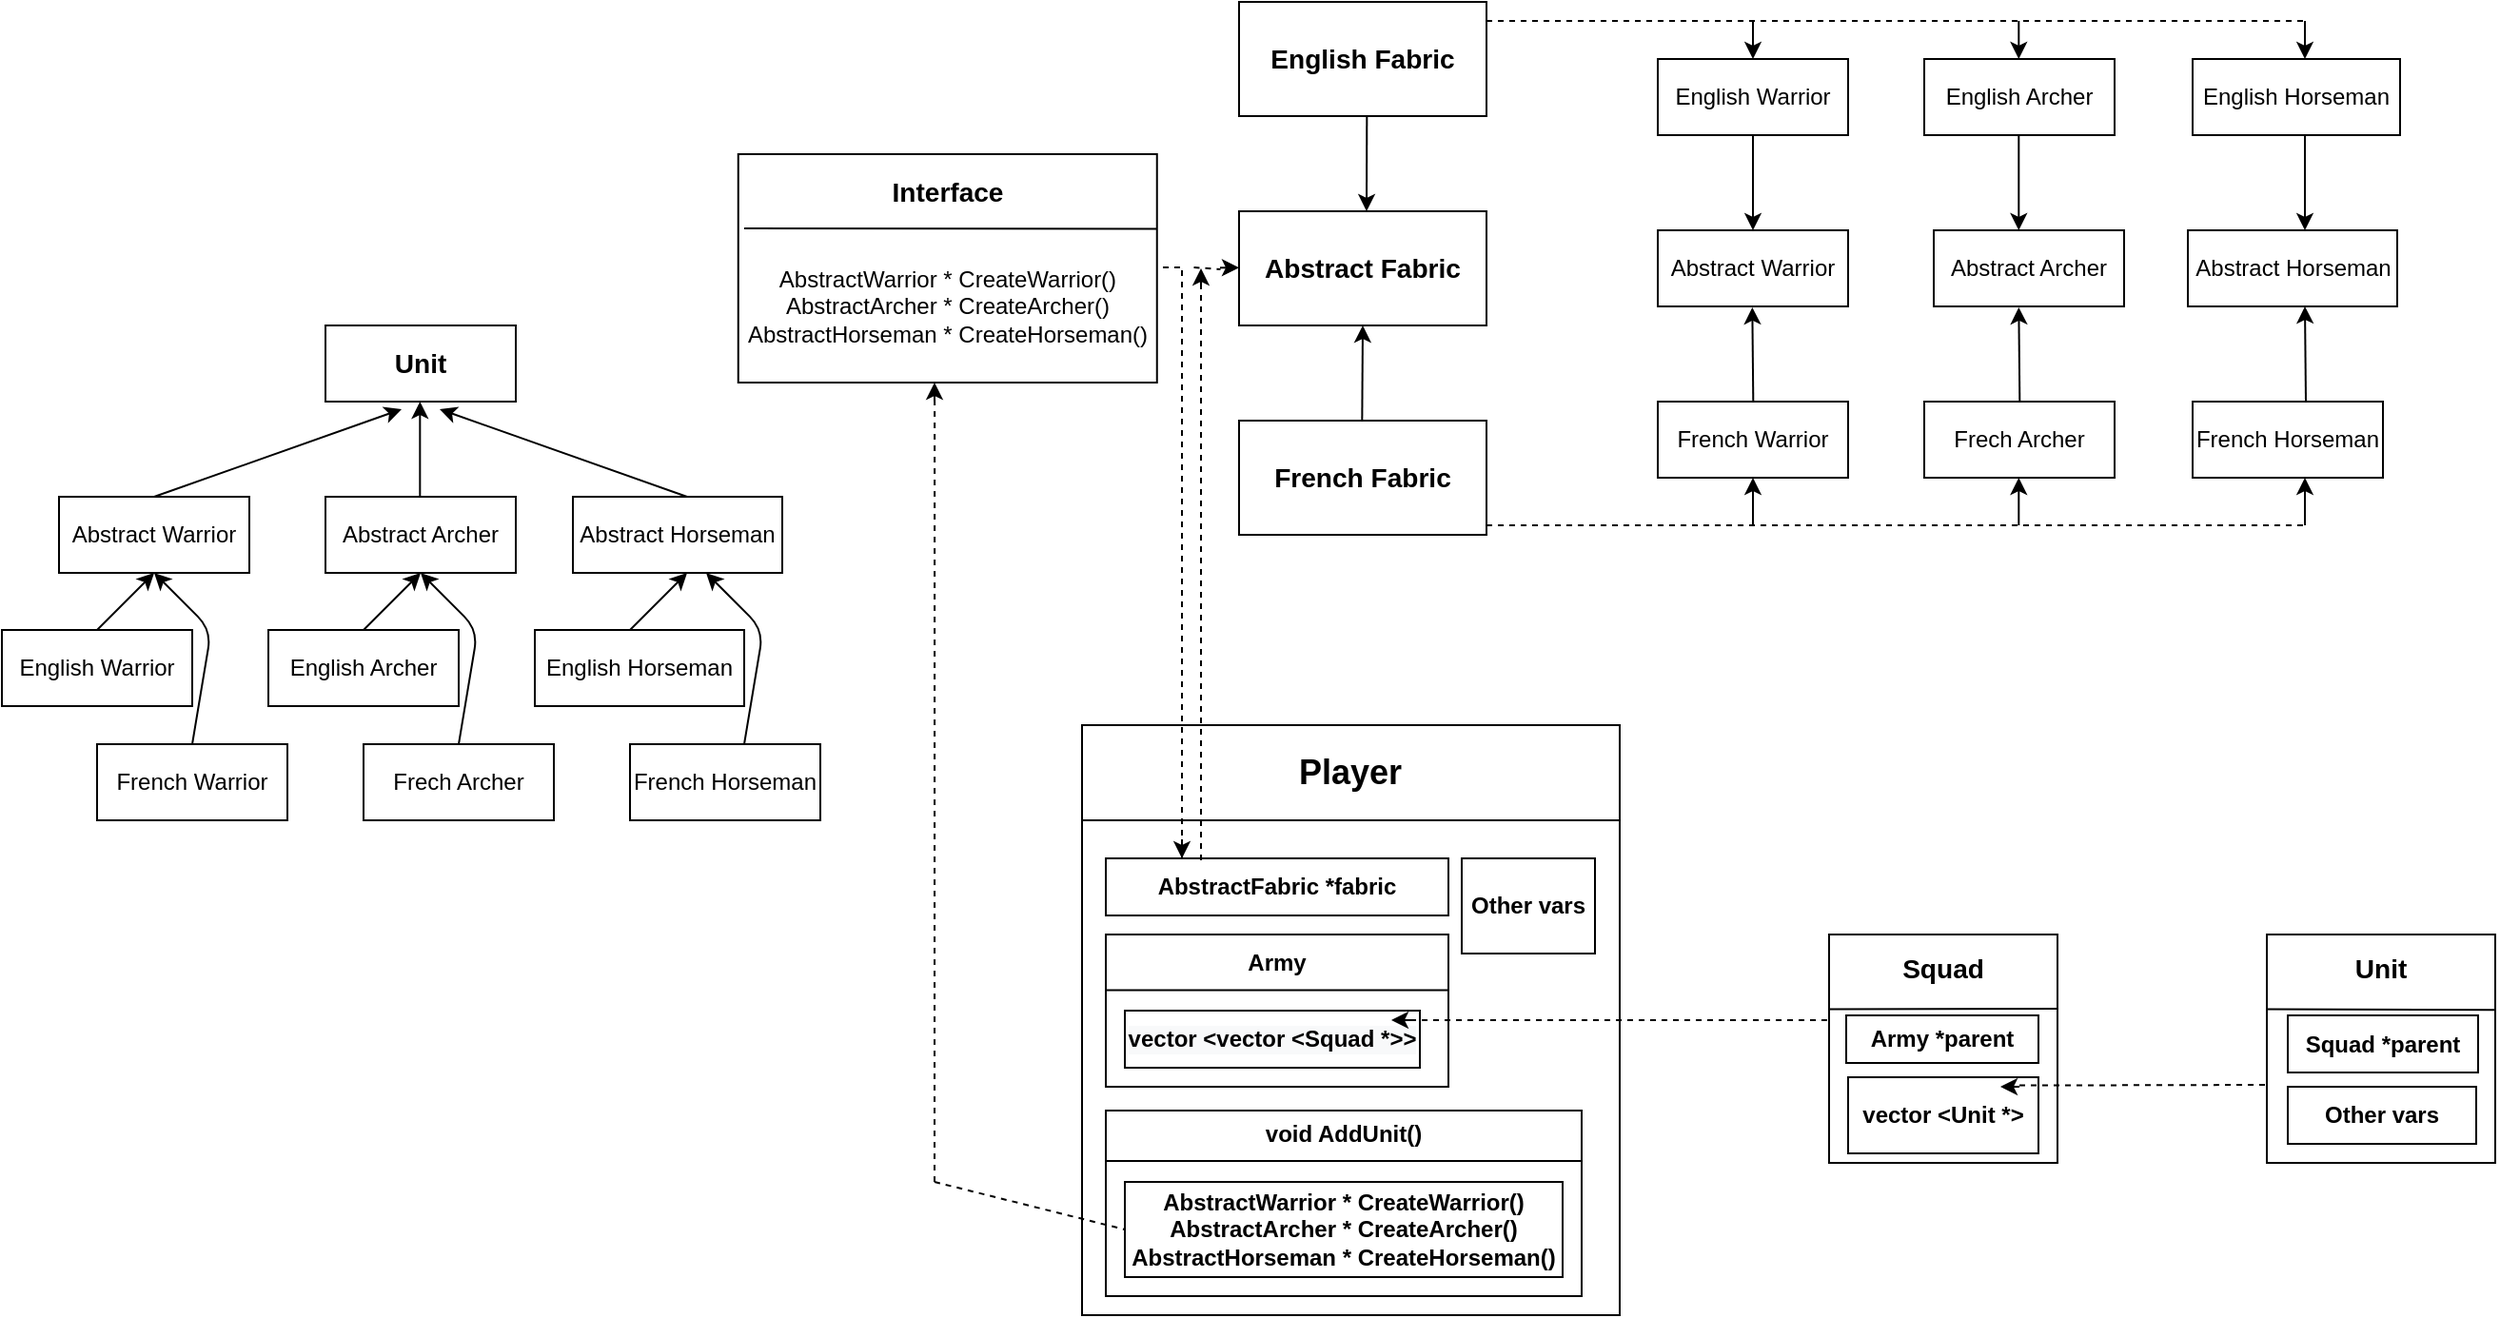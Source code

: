 <mxfile version="13.0.5" type="device"><diagram id="prtHgNgQTEPvFCAcTncT" name="Page-1"><mxGraphModel dx="2182" dy="1894" grid="1" gridSize="10" guides="1" tooltips="1" connect="1" arrows="1" fold="1" page="1" pageScale="1" pageWidth="827" pageHeight="1169" math="0" shadow="0"><root><mxCell id="0"/><mxCell id="1" parent="0"/><mxCell id="cOtL7AuRjTOd3_vPSQ3I-50" value="&lt;span&gt;Abstract Horseman&lt;/span&gt;" style="rounded=0;whiteSpace=wrap;html=1;" parent="1" vertex="1"><mxGeometry x="290" y="200" width="110" height="40" as="geometry"/></mxCell><mxCell id="cOtL7AuRjTOd3_vPSQ3I-3" value="&lt;h3&gt;Unit&lt;/h3&gt;" style="rounded=0;whiteSpace=wrap;html=1;" parent="1" vertex="1"><mxGeometry x="160" y="110" width="100" height="40" as="geometry"/></mxCell><mxCell id="cOtL7AuRjTOd3_vPSQ3I-5" value="&lt;span&gt;Abstract Warrior&lt;/span&gt;" style="rounded=0;whiteSpace=wrap;html=1;" parent="1" vertex="1"><mxGeometry x="20" y="200" width="100" height="40" as="geometry"/></mxCell><mxCell id="cOtL7AuRjTOd3_vPSQ3I-9" value="&lt;span&gt;Abstract Archer&lt;/span&gt;" style="rounded=0;whiteSpace=wrap;html=1;" parent="1" vertex="1"><mxGeometry x="160" y="200" width="100" height="40" as="geometry"/></mxCell><mxCell id="cOtL7AuRjTOd3_vPSQ3I-17" value="" style="endArrow=classic;html=1;" parent="1" edge="1"><mxGeometry width="50" height="50" relative="1" as="geometry"><mxPoint x="70" y="200" as="sourcePoint"/><mxPoint x="200" y="154" as="targetPoint"/></mxGeometry></mxCell><mxCell id="cOtL7AuRjTOd3_vPSQ3I-19" value="" style="endArrow=classic;html=1;" parent="1" edge="1"><mxGeometry width="50" height="50" relative="1" as="geometry"><mxPoint x="350" y="200" as="sourcePoint"/><mxPoint x="220" y="154" as="targetPoint"/></mxGeometry></mxCell><mxCell id="cOtL7AuRjTOd3_vPSQ3I-21" value="" style="endArrow=classic;html=1;" parent="1" edge="1"><mxGeometry width="50" height="50" relative="1" as="geometry"><mxPoint x="209.66" y="200" as="sourcePoint"/><mxPoint x="209.66" y="150" as="targetPoint"/></mxGeometry></mxCell><mxCell id="cOtL7AuRjTOd3_vPSQ3I-22" value="&lt;span&gt;English&amp;nbsp;Warrior&lt;/span&gt;" style="rounded=0;whiteSpace=wrap;html=1;" parent="1" vertex="1"><mxGeometry x="-10" y="270" width="100" height="40" as="geometry"/></mxCell><mxCell id="cOtL7AuRjTOd3_vPSQ3I-23" value="&lt;span&gt;French Warrior&lt;/span&gt;" style="rounded=0;whiteSpace=wrap;html=1;" parent="1" vertex="1"><mxGeometry x="40" y="330" width="100" height="40" as="geometry"/></mxCell><mxCell id="cOtL7AuRjTOd3_vPSQ3I-25" value="&lt;span&gt;Frech Archer&lt;/span&gt;" style="rounded=0;whiteSpace=wrap;html=1;" parent="1" vertex="1"><mxGeometry x="180" y="330" width="100" height="40" as="geometry"/></mxCell><mxCell id="cOtL7AuRjTOd3_vPSQ3I-26" value="&lt;span&gt;English Horseman&lt;/span&gt;" style="rounded=0;whiteSpace=wrap;html=1;" parent="1" vertex="1"><mxGeometry x="270" y="270" width="110" height="40" as="geometry"/></mxCell><mxCell id="cOtL7AuRjTOd3_vPSQ3I-27" value="&lt;span&gt;English Archer&lt;/span&gt;" style="rounded=0;whiteSpace=wrap;html=1;" parent="1" vertex="1"><mxGeometry x="130" y="270" width="100" height="40" as="geometry"/></mxCell><mxCell id="cOtL7AuRjTOd3_vPSQ3I-31" value="&lt;span&gt;French Horseman&lt;/span&gt;" style="rounded=0;whiteSpace=wrap;html=1;" parent="1" vertex="1"><mxGeometry x="320" y="330" width="100" height="40" as="geometry"/></mxCell><mxCell id="cOtL7AuRjTOd3_vPSQ3I-32" value="" style="endArrow=classic;html=1;" parent="1" edge="1"><mxGeometry width="50" height="50" relative="1" as="geometry"><mxPoint x="40" y="270" as="sourcePoint"/><mxPoint x="70" y="240" as="targetPoint"/></mxGeometry></mxCell><mxCell id="cOtL7AuRjTOd3_vPSQ3I-35" value="" style="endArrow=classic;html=1;" parent="1" edge="1"><mxGeometry width="50" height="50" relative="1" as="geometry"><mxPoint x="180" y="270" as="sourcePoint"/><mxPoint x="210" y="240" as="targetPoint"/></mxGeometry></mxCell><mxCell id="cOtL7AuRjTOd3_vPSQ3I-36" value="" style="endArrow=classic;html=1;" parent="1" edge="1"><mxGeometry width="50" height="50" relative="1" as="geometry"><mxPoint x="320" y="270" as="sourcePoint"/><mxPoint x="350" y="240" as="targetPoint"/></mxGeometry></mxCell><mxCell id="cOtL7AuRjTOd3_vPSQ3I-37" value="" style="endArrow=classic;html=1;" parent="1" edge="1"><mxGeometry width="50" height="50" relative="1" as="geometry"><mxPoint x="90" y="330" as="sourcePoint"/><mxPoint x="70" y="240" as="targetPoint"/><Array as="points"><mxPoint x="100" y="270"/></Array></mxGeometry></mxCell><mxCell id="cOtL7AuRjTOd3_vPSQ3I-38" value="" style="endArrow=classic;html=1;" parent="1" edge="1"><mxGeometry width="50" height="50" relative="1" as="geometry"><mxPoint x="230" y="330" as="sourcePoint"/><mxPoint x="210" y="240" as="targetPoint"/><Array as="points"><mxPoint x="240" y="270"/></Array></mxGeometry></mxCell><mxCell id="cOtL7AuRjTOd3_vPSQ3I-39" value="" style="endArrow=classic;html=1;" parent="1" edge="1"><mxGeometry width="50" height="50" relative="1" as="geometry"><mxPoint x="380" y="330" as="sourcePoint"/><mxPoint x="360" y="240" as="targetPoint"/><Array as="points"><mxPoint x="390" y="270"/></Array></mxGeometry></mxCell><mxCell id="cOtL7AuRjTOd3_vPSQ3I-59" value="&lt;h3&gt;Abstract Fabric&lt;/h3&gt;" style="rounded=0;whiteSpace=wrap;html=1;fontFamily=Helvetica;" parent="1" vertex="1"><mxGeometry x="640" y="50" width="130" height="60" as="geometry"/></mxCell><mxCell id="cOtL7AuRjTOd3_vPSQ3I-61" value="&lt;h3&gt;English Fabric&lt;/h3&gt;" style="rounded=0;whiteSpace=wrap;html=1;fontFamily=Helvetica;" parent="1" vertex="1"><mxGeometry x="640" y="-60" width="130" height="60" as="geometry"/></mxCell><mxCell id="cOtL7AuRjTOd3_vPSQ3I-62" value="&lt;h3&gt;French Fabric&lt;/h3&gt;" style="rounded=0;whiteSpace=wrap;html=1;fontFamily=Helvetica;" parent="1" vertex="1"><mxGeometry x="640" y="160" width="130" height="60" as="geometry"/></mxCell><mxCell id="cOtL7AuRjTOd3_vPSQ3I-66" value="" style="endArrow=classic;html=1;fontFamily=Helvetica;" parent="1" edge="1"><mxGeometry width="50" height="50" relative="1" as="geometry"><mxPoint x="707.16" as="sourcePoint"/><mxPoint x="707" y="50" as="targetPoint"/></mxGeometry></mxCell><mxCell id="cOtL7AuRjTOd3_vPSQ3I-67" value="" style="endArrow=classic;html=1;fontFamily=Helvetica;entryX=0.5;entryY=1;entryDx=0;entryDy=0;" parent="1" target="cOtL7AuRjTOd3_vPSQ3I-59" edge="1"><mxGeometry width="50" height="50" relative="1" as="geometry"><mxPoint x="704.66" y="160" as="sourcePoint"/><mxPoint x="705" y="120" as="targetPoint"/></mxGeometry></mxCell><mxCell id="cOtL7AuRjTOd3_vPSQ3I-69" value="&lt;span&gt;English&amp;nbsp;Warrior&lt;/span&gt;" style="rounded=0;whiteSpace=wrap;html=1;" parent="1" vertex="1"><mxGeometry x="860" y="-30" width="100" height="40" as="geometry"/></mxCell><mxCell id="cOtL7AuRjTOd3_vPSQ3I-70" value="&lt;span&gt;English Archer&lt;/span&gt;" style="rounded=0;whiteSpace=wrap;html=1;" parent="1" vertex="1"><mxGeometry x="1000" y="-30" width="100" height="40" as="geometry"/></mxCell><mxCell id="cOtL7AuRjTOd3_vPSQ3I-71" value="&lt;span&gt;English Horseman&lt;/span&gt;" style="rounded=0;whiteSpace=wrap;html=1;" parent="1" vertex="1"><mxGeometry x="1141" y="-30" width="109" height="40" as="geometry"/></mxCell><mxCell id="cOtL7AuRjTOd3_vPSQ3I-73" value="&lt;span&gt;French Warrior&lt;/span&gt;" style="rounded=0;whiteSpace=wrap;html=1;" parent="1" vertex="1"><mxGeometry x="860" y="150" width="100" height="40" as="geometry"/></mxCell><mxCell id="cOtL7AuRjTOd3_vPSQ3I-74" value="&lt;span&gt;Frech Archer&lt;/span&gt;" style="rounded=0;whiteSpace=wrap;html=1;" parent="1" vertex="1"><mxGeometry x="1000" y="150" width="100" height="40" as="geometry"/></mxCell><mxCell id="cOtL7AuRjTOd3_vPSQ3I-75" value="&lt;span&gt;French Horseman&lt;/span&gt;" style="rounded=0;whiteSpace=wrap;html=1;" parent="1" vertex="1"><mxGeometry x="1141" y="150" width="100" height="40" as="geometry"/></mxCell><mxCell id="cOtL7AuRjTOd3_vPSQ3I-85" value="" style="endArrow=classic;html=1;fontFamily=Helvetica;entryX=0.5;entryY=1;entryDx=0;entryDy=0;" parent="1" target="cOtL7AuRjTOd3_vPSQ3I-73" edge="1"><mxGeometry width="50" height="50" relative="1" as="geometry"><mxPoint x="910" y="215" as="sourcePoint"/><mxPoint x="960" y="165" as="targetPoint"/></mxGeometry></mxCell><mxCell id="cOtL7AuRjTOd3_vPSQ3I-87" value="" style="endArrow=classic;html=1;fontFamily=Helvetica;entryX=0.5;entryY=1;entryDx=0;entryDy=0;" parent="1" edge="1"><mxGeometry width="50" height="50" relative="1" as="geometry"><mxPoint x="1049.66" y="215" as="sourcePoint"/><mxPoint x="1049.66" y="190" as="targetPoint"/></mxGeometry></mxCell><mxCell id="cOtL7AuRjTOd3_vPSQ3I-88" value="" style="endArrow=classic;html=1;fontFamily=Helvetica;entryX=0.5;entryY=1;entryDx=0;entryDy=0;" parent="1" edge="1"><mxGeometry width="50" height="50" relative="1" as="geometry"><mxPoint x="1200" y="215" as="sourcePoint"/><mxPoint x="1200" y="190" as="targetPoint"/></mxGeometry></mxCell><mxCell id="cOtL7AuRjTOd3_vPSQ3I-90" value="" style="endArrow=classic;html=1;fontFamily=Helvetica;entryX=0.5;entryY=0;entryDx=0;entryDy=0;" parent="1" target="cOtL7AuRjTOd3_vPSQ3I-69" edge="1"><mxGeometry width="50" height="50" relative="1" as="geometry"><mxPoint x="910" y="-50" as="sourcePoint"/><mxPoint x="960" y="-100" as="targetPoint"/></mxGeometry></mxCell><mxCell id="cOtL7AuRjTOd3_vPSQ3I-93" value="" style="endArrow=classic;html=1;fontFamily=Helvetica;entryX=0.5;entryY=0;entryDx=0;entryDy=0;" parent="1" edge="1"><mxGeometry width="50" height="50" relative="1" as="geometry"><mxPoint x="1049.66" y="-50" as="sourcePoint"/><mxPoint x="1049.66" y="-30" as="targetPoint"/></mxGeometry></mxCell><mxCell id="cOtL7AuRjTOd3_vPSQ3I-94" value="" style="endArrow=classic;html=1;fontFamily=Helvetica;" parent="1" edge="1"><mxGeometry width="50" height="50" relative="1" as="geometry"><mxPoint x="1200" y="-50" as="sourcePoint"/><mxPoint x="1200" y="-30" as="targetPoint"/></mxGeometry></mxCell><mxCell id="cOtL7AuRjTOd3_vPSQ3I-95" value="&lt;span&gt;Abstract Warrior&lt;/span&gt;" style="rounded=0;whiteSpace=wrap;html=1;" parent="1" vertex="1"><mxGeometry x="860" y="60" width="100" height="40" as="geometry"/></mxCell><mxCell id="cOtL7AuRjTOd3_vPSQ3I-96" value="&lt;span&gt;Abstract Archer&lt;/span&gt;" style="rounded=0;whiteSpace=wrap;html=1;" parent="1" vertex="1"><mxGeometry x="1005" y="60" width="100" height="40" as="geometry"/></mxCell><mxCell id="cOtL7AuRjTOd3_vPSQ3I-99" value="&lt;span&gt;Abstract Horseman&lt;/span&gt;" style="rounded=0;whiteSpace=wrap;html=1;" parent="1" vertex="1"><mxGeometry x="1138.5" y="60" width="110" height="40" as="geometry"/></mxCell><mxCell id="cOtL7AuRjTOd3_vPSQ3I-102" value="" style="endArrow=classic;html=1;fontFamily=Helvetica;entryX=0.445;entryY=1.011;entryDx=0;entryDy=0;entryPerimeter=0;" parent="1" edge="1"><mxGeometry width="50" height="50" relative="1" as="geometry"><mxPoint x="1050.16" y="150" as="sourcePoint"/><mxPoint x="1049.66" y="100.44" as="targetPoint"/></mxGeometry></mxCell><mxCell id="cOtL7AuRjTOd3_vPSQ3I-103" value="" style="endArrow=classic;html=1;fontFamily=Helvetica;entryX=0.445;entryY=1.011;entryDx=0;entryDy=0;entryPerimeter=0;" parent="1" edge="1"><mxGeometry width="50" height="50" relative="1" as="geometry"><mxPoint x="1200.5" y="149.56" as="sourcePoint"/><mxPoint x="1200" y="100.0" as="targetPoint"/></mxGeometry></mxCell><mxCell id="cOtL7AuRjTOd3_vPSQ3I-104" value="" style="endArrow=classic;html=1;fontFamily=Helvetica;entryX=0.5;entryY=0;entryDx=0;entryDy=0;" parent="1" target="cOtL7AuRjTOd3_vPSQ3I-95" edge="1"><mxGeometry width="50" height="50" relative="1" as="geometry"><mxPoint x="910" y="10" as="sourcePoint"/><mxPoint x="960" y="-40" as="targetPoint"/></mxGeometry></mxCell><mxCell id="cOtL7AuRjTOd3_vPSQ3I-105" value="" style="endArrow=classic;html=1;fontFamily=Helvetica;entryX=0.5;entryY=0;entryDx=0;entryDy=0;" parent="1" edge="1"><mxGeometry width="50" height="50" relative="1" as="geometry"><mxPoint x="1049.66" y="10" as="sourcePoint"/><mxPoint x="1049.66" y="60" as="targetPoint"/></mxGeometry></mxCell><mxCell id="cOtL7AuRjTOd3_vPSQ3I-106" value="" style="endArrow=classic;html=1;fontFamily=Helvetica;entryX=0.5;entryY=0;entryDx=0;entryDy=0;" parent="1" edge="1"><mxGeometry width="50" height="50" relative="1" as="geometry"><mxPoint x="1200" y="10" as="sourcePoint"/><mxPoint x="1200" y="60" as="targetPoint"/></mxGeometry></mxCell><mxCell id="cOtL7AuRjTOd3_vPSQ3I-107" value="" style="endArrow=classic;html=1;fontFamily=Helvetica;entryX=0.445;entryY=1.011;entryDx=0;entryDy=0;entryPerimeter=0;" parent="1" edge="1"><mxGeometry width="50" height="50" relative="1" as="geometry"><mxPoint x="910.16" y="150" as="sourcePoint"/><mxPoint x="909.66" y="100.44" as="targetPoint"/></mxGeometry></mxCell><mxCell id="cOtL7AuRjTOd3_vPSQ3I-108" value="" style="endArrow=none;dashed=1;html=1;fontFamily=Helvetica;" parent="1" edge="1"><mxGeometry width="50" height="50" relative="1" as="geometry"><mxPoint x="770" y="-50" as="sourcePoint"/><mxPoint x="1200" y="-50" as="targetPoint"/></mxGeometry></mxCell><mxCell id="cOtL7AuRjTOd3_vPSQ3I-109" value="" style="endArrow=none;dashed=1;html=1;fontFamily=Helvetica;" parent="1" edge="1"><mxGeometry width="50" height="50" relative="1" as="geometry"><mxPoint x="770" y="215" as="sourcePoint"/><mxPoint x="1200" y="215" as="targetPoint"/></mxGeometry></mxCell><mxCell id="cOtL7AuRjTOd3_vPSQ3I-110" value="&lt;h3 style=&quot;color: rgb(0 , 0 , 0) ; font-family: &amp;#34;helvetica&amp;#34; ; font-style: normal ; letter-spacing: normal ; text-align: center ; text-indent: 0px ; text-transform: none ; word-spacing: 0px ; background-color: rgb(248 , 249 , 250)&quot;&gt;&lt;br&gt;&lt;/h3&gt;" style="rounded=0;whiteSpace=wrap;html=1;fontFamily=Helvetica;" parent="1" vertex="1"><mxGeometry x="376.88" y="20" width="220" height="120" as="geometry"/></mxCell><mxCell id="cOtL7AuRjTOd3_vPSQ3I-114" value="" style="endArrow=classic;html=1;fontFamily=Helvetica;" parent="1" edge="1"><mxGeometry width="50" height="50" relative="1" as="geometry"><mxPoint x="630" y="79.66" as="sourcePoint"/><mxPoint x="640" y="79.66" as="targetPoint"/></mxGeometry></mxCell><mxCell id="cOtL7AuRjTOd3_vPSQ3I-115" value="" style="rounded=0;whiteSpace=wrap;html=1;fontFamily=Helvetica;" parent="1" vertex="1"><mxGeometry x="557.5" y="320" width="282.5" height="310" as="geometry"/></mxCell><mxCell id="cOtL7AuRjTOd3_vPSQ3I-116" value="&lt;h2&gt;Player&lt;/h2&gt;" style="text;html=1;strokeColor=none;fillColor=none;align=center;verticalAlign=middle;whiteSpace=wrap;rounded=0;fontFamily=Helvetica;" parent="1" vertex="1"><mxGeometry x="616.25" y="325" width="165" height="40" as="geometry"/></mxCell><mxCell id="cOtL7AuRjTOd3_vPSQ3I-117" value="" style="endArrow=none;html=1;fontFamily=Helvetica;" parent="1" target="cOtL7AuRjTOd3_vPSQ3I-115" edge="1"><mxGeometry width="50" height="50" relative="1" as="geometry"><mxPoint x="557.5" y="370" as="sourcePoint"/><mxPoint x="840" y="380" as="targetPoint"/></mxGeometry></mxCell><mxCell id="cOtL7AuRjTOd3_vPSQ3I-118" value="" style="rounded=0;whiteSpace=wrap;html=1;fontFamily=Helvetica;" parent="1" vertex="1"><mxGeometry x="570" y="390" width="180" height="30" as="geometry"/></mxCell><mxCell id="cOtL7AuRjTOd3_vPSQ3I-119" value="&lt;h4&gt;AbstractFabric *fabric&lt;/h4&gt;" style="text;html=1;strokeColor=none;fillColor=none;align=center;verticalAlign=middle;whiteSpace=wrap;rounded=0;fontFamily=Helvetica;" parent="1" vertex="1"><mxGeometry x="580" y="395" width="160" height="20" as="geometry"/></mxCell><mxCell id="cOtL7AuRjTOd3_vPSQ3I-120" value="" style="rounded=0;whiteSpace=wrap;html=1;fontFamily=Helvetica;" parent="1" vertex="1"><mxGeometry x="570" y="430" width="180" height="80" as="geometry"/></mxCell><mxCell id="cOtL7AuRjTOd3_vPSQ3I-121" value="&lt;h4&gt;Army&lt;/h4&gt;" style="text;html=1;strokeColor=none;fillColor=none;align=center;verticalAlign=middle;whiteSpace=wrap;rounded=0;fontFamily=Helvetica;" parent="1" vertex="1"><mxGeometry x="575" y="430" width="170" height="30" as="geometry"/></mxCell><mxCell id="cOtL7AuRjTOd3_vPSQ3I-122" value="" style="endArrow=none;html=1;fontFamily=Helvetica;" parent="1" target="cOtL7AuRjTOd3_vPSQ3I-120" edge="1"><mxGeometry width="50" height="50" relative="1" as="geometry"><mxPoint x="570" y="460" as="sourcePoint"/><mxPoint x="620" y="410" as="targetPoint"/></mxGeometry></mxCell><mxCell id="cOtL7AuRjTOd3_vPSQ3I-124" value="" style="endArrow=none;html=1;fontFamily=Helvetica;" parent="1" edge="1"><mxGeometry width="50" height="50" relative="1" as="geometry"><mxPoint x="570" y="459.31" as="sourcePoint"/><mxPoint x="750" y="459.31" as="targetPoint"/></mxGeometry></mxCell><mxCell id="cOtL7AuRjTOd3_vPSQ3I-126" value="&lt;meta http-equiv=&quot;content-type&quot; content=&quot;text/html; charset=utf-8&quot;&gt;&lt;h4 style=&quot;color: rgb(0, 0, 0); font-family: Helvetica; font-size: 12px; font-style: normal; font-variant-ligatures: normal; font-variant-caps: normal; letter-spacing: normal; orphans: 2; text-align: center; text-indent: 0px; text-transform: none; widows: 2; word-spacing: 0px; -webkit-text-stroke-width: 0px; background-color: rgb(248, 249, 250); text-decoration-style: initial; text-decoration-color: initial;&quot;&gt;vector &amp;lt;vector &amp;lt;Squad *&amp;gt;&amp;gt;&lt;/h4&gt;" style="rounded=0;whiteSpace=wrap;html=1;fontFamily=Helvetica;" parent="1" vertex="1"><mxGeometry x="580" y="470" width="155" height="30" as="geometry"/></mxCell><mxCell id="cOtL7AuRjTOd3_vPSQ3I-128" value="" style="endArrow=none;dashed=1;html=1;fontFamily=Helvetica;" parent="1" edge="1"><mxGeometry width="50" height="50" relative="1" as="geometry"><mxPoint x="730" y="475" as="sourcePoint"/><mxPoint x="950" y="475" as="targetPoint"/></mxGeometry></mxCell><mxCell id="cOtL7AuRjTOd3_vPSQ3I-130" value="" style="endArrow=classic;html=1;fontFamily=Helvetica;" parent="1" edge="1"><mxGeometry width="50" height="50" relative="1" as="geometry"><mxPoint x="730" y="475" as="sourcePoint"/><mxPoint x="720" y="475" as="targetPoint"/></mxGeometry></mxCell><mxCell id="cOtL7AuRjTOd3_vPSQ3I-132" value="" style="rounded=0;whiteSpace=wrap;html=1;fontFamily=Helvetica;" parent="1" vertex="1"><mxGeometry x="950" y="430" width="120" height="120" as="geometry"/></mxCell><mxCell id="cOtL7AuRjTOd3_vPSQ3I-133" value="" style="endArrow=none;html=1;fontFamily=Helvetica;" parent="1" edge="1"><mxGeometry width="50" height="50" relative="1" as="geometry"><mxPoint x="950" y="469.31" as="sourcePoint"/><mxPoint x="1070" y="469" as="targetPoint"/></mxGeometry></mxCell><mxCell id="cOtL7AuRjTOd3_vPSQ3I-134" value="&lt;h3&gt;Squad&lt;/h3&gt;" style="text;html=1;strokeColor=none;fillColor=none;align=center;verticalAlign=middle;whiteSpace=wrap;rounded=0;fontFamily=Helvetica;" parent="1" vertex="1"><mxGeometry x="970" y="430" width="80" height="35" as="geometry"/></mxCell><mxCell id="cOtL7AuRjTOd3_vPSQ3I-136" value="&lt;h4&gt;vector &amp;lt;Unit *&amp;gt;&lt;/h4&gt;" style="rounded=0;whiteSpace=wrap;html=1;fontFamily=Helvetica;" parent="1" vertex="1"><mxGeometry x="960" y="505" width="100" height="40" as="geometry"/></mxCell><mxCell id="cOtL7AuRjTOd3_vPSQ3I-139" value="&lt;h4&gt;Army *parent&lt;/h4&gt;" style="rounded=0;whiteSpace=wrap;html=1;fontFamily=Helvetica;" parent="1" vertex="1"><mxGeometry x="959" y="472.5" width="101" height="25" as="geometry"/></mxCell><mxCell id="cOtL7AuRjTOd3_vPSQ3I-140" value="" style="endArrow=classic;html=1;fontFamily=Helvetica;" parent="1" edge="1"><mxGeometry width="50" height="50" relative="1" as="geometry"><mxPoint x="1050" y="510" as="sourcePoint"/><mxPoint x="1040" y="510" as="targetPoint"/></mxGeometry></mxCell><mxCell id="cOtL7AuRjTOd3_vPSQ3I-141" value="" style="endArrow=none;dashed=1;html=1;fontFamily=Helvetica;" parent="1" edge="1"><mxGeometry width="50" height="50" relative="1" as="geometry"><mxPoint x="1050" y="509.31" as="sourcePoint"/><mxPoint x="1180" y="509" as="targetPoint"/></mxGeometry></mxCell><mxCell id="cOtL7AuRjTOd3_vPSQ3I-142" value="" style="rounded=0;whiteSpace=wrap;html=1;fontFamily=Helvetica;" parent="1" vertex="1"><mxGeometry x="1180" y="430" width="120" height="120" as="geometry"/></mxCell><mxCell id="cOtL7AuRjTOd3_vPSQ3I-143" value="&lt;h4&gt;Other vars&lt;/h4&gt;" style="rounded=0;whiteSpace=wrap;html=1;fontFamily=Helvetica;" parent="1" vertex="1"><mxGeometry x="757" y="390" width="70" height="50" as="geometry"/></mxCell><mxCell id="cOtL7AuRjTOd3_vPSQ3I-146" value="&lt;h3&gt;Unit&lt;/h3&gt;" style="text;html=1;strokeColor=none;fillColor=none;align=center;verticalAlign=middle;whiteSpace=wrap;rounded=0;fontFamily=Helvetica;" parent="1" vertex="1"><mxGeometry x="1185" y="432.5" width="110" height="30" as="geometry"/></mxCell><mxCell id="cOtL7AuRjTOd3_vPSQ3I-147" value="" style="endArrow=none;html=1;fontFamily=Helvetica;" parent="1" edge="1"><mxGeometry width="50" height="50" relative="1" as="geometry"><mxPoint x="1180" y="469.31" as="sourcePoint"/><mxPoint x="1300" y="469.65" as="targetPoint"/></mxGeometry></mxCell><mxCell id="cOtL7AuRjTOd3_vPSQ3I-148" value="&lt;h4&gt;Squad *parent&lt;/h4&gt;" style="rounded=0;whiteSpace=wrap;html=1;fontFamily=Helvetica;" parent="1" vertex="1"><mxGeometry x="1191" y="472.5" width="100" height="30" as="geometry"/></mxCell><mxCell id="cOtL7AuRjTOd3_vPSQ3I-151" value="&lt;h4&gt;Other vars&lt;/h4&gt;" style="rounded=0;whiteSpace=wrap;html=1;fontFamily=Helvetica;" parent="1" vertex="1"><mxGeometry x="1191" y="510" width="99" height="30" as="geometry"/></mxCell><mxCell id="cOtL7AuRjTOd3_vPSQ3I-157" value="&lt;h3&gt;Interface&lt;/h3&gt;" style="text;html=1;strokeColor=none;fillColor=none;align=center;verticalAlign=middle;whiteSpace=wrap;rounded=0;fontFamily=Helvetica;" parent="1" vertex="1"><mxGeometry x="426.88" y="20" width="120" height="40" as="geometry"/></mxCell><mxCell id="cOtL7AuRjTOd3_vPSQ3I-159" value="AbstractWarrior * CreateWarrior()&lt;br&gt;AbstractArcher * CreateArcher()&lt;br&gt;AbstractHorseman * CreateHorseman()" style="text;html=1;strokeColor=none;fillColor=none;align=center;verticalAlign=middle;whiteSpace=wrap;rounded=0;fontFamily=Helvetica;" parent="1" vertex="1"><mxGeometry x="380.01" y="70" width="213.75" height="60" as="geometry"/></mxCell><mxCell id="cOtL7AuRjTOd3_vPSQ3I-161" value="" style="endArrow=none;html=1;fontFamily=Helvetica;" parent="1" edge="1"><mxGeometry width="50" height="50" relative="1" as="geometry"><mxPoint x="380" y="59" as="sourcePoint"/><mxPoint x="596.88" y="59.31" as="targetPoint"/></mxGeometry></mxCell><mxCell id="82CDGwyuwA2SsJboRyhh-1" value="" style="endArrow=none;html=1;" edge="1" parent="1"><mxGeometry width="50" height="50" relative="1" as="geometry"><mxPoint x="557.5" y="370" as="sourcePoint"/><mxPoint x="840" y="370" as="targetPoint"/></mxGeometry></mxCell><mxCell id="82CDGwyuwA2SsJboRyhh-7" value="" style="endArrow=none;dashed=1;html=1;entryX=0.469;entryY=1.017;entryDx=0;entryDy=0;entryPerimeter=0;" edge="1" parent="1" target="cOtL7AuRjTOd3_vPSQ3I-110"><mxGeometry width="50" height="50" relative="1" as="geometry"><mxPoint x="480" y="560" as="sourcePoint"/><mxPoint x="530" y="510" as="targetPoint"/></mxGeometry></mxCell><mxCell id="82CDGwyuwA2SsJboRyhh-8" value="" style="endArrow=classic;html=1;" edge="1" parent="1"><mxGeometry width="50" height="50" relative="1" as="geometry"><mxPoint x="480" y="150" as="sourcePoint"/><mxPoint x="480" y="140" as="targetPoint"/></mxGeometry></mxCell><mxCell id="82CDGwyuwA2SsJboRyhh-12" value="" style="endArrow=none;dashed=1;html=1;" edge="1" parent="1"><mxGeometry width="50" height="50" relative="1" as="geometry"><mxPoint x="610" y="390" as="sourcePoint"/><mxPoint x="610" y="80" as="targetPoint"/></mxGeometry></mxCell><mxCell id="82CDGwyuwA2SsJboRyhh-14" value="" style="endArrow=classic;html=1;" edge="1" parent="1"><mxGeometry width="50" height="50" relative="1" as="geometry"><mxPoint x="620" y="90" as="sourcePoint"/><mxPoint x="620" y="80" as="targetPoint"/></mxGeometry></mxCell><mxCell id="82CDGwyuwA2SsJboRyhh-15" value="" style="endArrow=none;dashed=1;html=1;" edge="1" parent="1"><mxGeometry width="50" height="50" relative="1" as="geometry"><mxPoint x="620" y="391" as="sourcePoint"/><mxPoint x="620" y="80" as="targetPoint"/></mxGeometry></mxCell><mxCell id="82CDGwyuwA2SsJboRyhh-16" value="" style="endArrow=classic;html=1;" edge="1" parent="1"><mxGeometry width="50" height="50" relative="1" as="geometry"><mxPoint x="610" y="380" as="sourcePoint"/><mxPoint x="610" y="390" as="targetPoint"/></mxGeometry></mxCell><mxCell id="82CDGwyuwA2SsJboRyhh-18" value="" style="rounded=0;whiteSpace=wrap;html=1;" vertex="1" parent="1"><mxGeometry x="570" y="522.5" width="250" height="97.5" as="geometry"/></mxCell><mxCell id="82CDGwyuwA2SsJboRyhh-5" value="&lt;h4&gt;AbstractWarrior * CreateWarrior()&lt;br&gt;AbstractArcher * CreateArcher()&lt;br&gt;AbstractHorseman * CreateHorseman()&lt;/h4&gt;" style="rounded=0;whiteSpace=wrap;html=1;" vertex="1" parent="1"><mxGeometry x="580" y="560" width="230" height="50" as="geometry"/></mxCell><mxCell id="82CDGwyuwA2SsJboRyhh-19" value="" style="endArrow=none;html=1;" edge="1" parent="1"><mxGeometry width="50" height="50" relative="1" as="geometry"><mxPoint x="570" y="549" as="sourcePoint"/><mxPoint x="820" y="549" as="targetPoint"/></mxGeometry></mxCell><mxCell id="82CDGwyuwA2SsJboRyhh-21" value="&lt;h4&gt;void AddUnit()&lt;/h4&gt;" style="text;html=1;strokeColor=none;fillColor=none;align=center;verticalAlign=middle;whiteSpace=wrap;rounded=0;" vertex="1" parent="1"><mxGeometry x="610" y="520" width="170" height="30" as="geometry"/></mxCell><mxCell id="82CDGwyuwA2SsJboRyhh-6" value="" style="endArrow=none;dashed=1;html=1;entryX=0;entryY=0.5;entryDx=0;entryDy=0;" edge="1" parent="1" target="82CDGwyuwA2SsJboRyhh-5"><mxGeometry width="50" height="50" relative="1" as="geometry"><mxPoint x="480" y="560" as="sourcePoint"/><mxPoint x="590" y="585" as="targetPoint"/></mxGeometry></mxCell><mxCell id="82CDGwyuwA2SsJboRyhh-22" value="" style="endArrow=none;dashed=1;html=1;" edge="1" parent="1"><mxGeometry width="50" height="50" relative="1" as="geometry"><mxPoint x="616.25" y="79.5" as="sourcePoint"/><mxPoint x="630.25" y="80.5" as="targetPoint"/></mxGeometry></mxCell><mxCell id="82CDGwyuwA2SsJboRyhh-23" value="" style="endArrow=none;dashed=1;html=1;" edge="1" parent="1"><mxGeometry width="50" height="50" relative="1" as="geometry"><mxPoint x="600" y="79.5" as="sourcePoint"/><mxPoint x="610" y="79.5" as="targetPoint"/></mxGeometry></mxCell></root></mxGraphModel></diagram></mxfile>